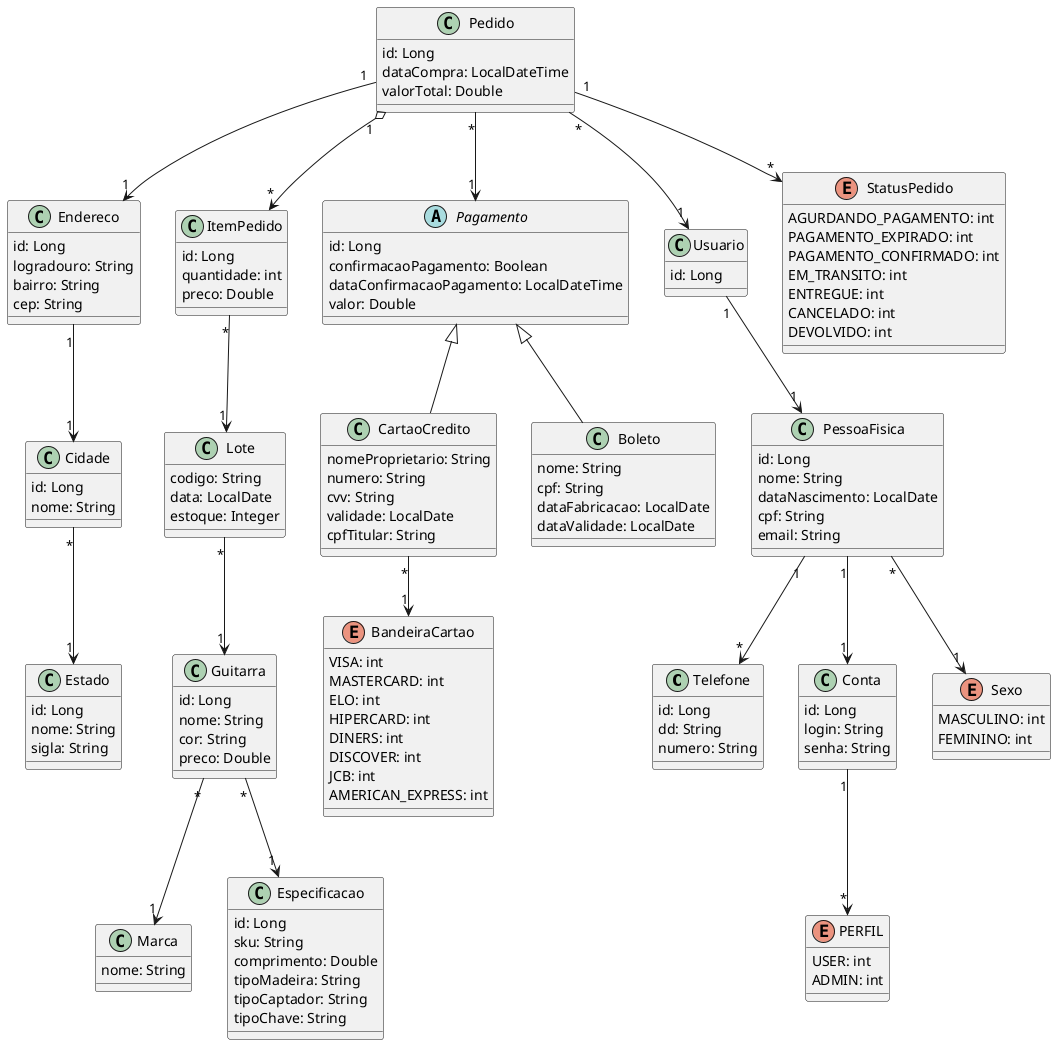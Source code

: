 @startuml oneGuitars
class Telefone {
    id: Long
    dd: String
    numero: String
}

class Guitarra {
    id: Long
    nome: String
    cor: String
    preco: Double
}

class Marca {
    nome: String
}

class Especificacao {
    id: Long
    sku: String
    comprimento: Double
    tipoMadeira: String
    tipoCaptador: String
    tipoChave: String
}

class Conta {
    id: Long
    login: String
    senha: String
}

class PessoaFisica {
    id: Long
    nome: String
    dataNascimento: LocalDate
    cpf: String
    email: String
}

enum Sexo {
    MASCULINO: int
    FEMININO: int
}


class Endereco {
    id: Long
    logradouro: String
    bairro: String
    cep: String
}

class Cidade {
    id: Long
    nome: String
    
}

class Estado {
    id: Long
    nome: String
    sigla: String
}

class Pedido {
    id: Long
    dataCompra: LocalDateTime
    valorTotal: Double
}

class ItemPedido {
    id: Long
    quantidade: int
    preco: Double
}

abstract class Pagamento {
    id: Long
    confirmacaoPagamento: Boolean
    dataConfirmacaoPagamento: LocalDateTime
    valor: Double
}

class CartaoCredito {
    nomeProprietario: String
    numero: String
    cvv: String
    validade: LocalDate
    cpfTitular: String
}

enum BandeiraCartao {
    VISA: int
    MASTERCARD: int
    ELO: int
    HIPERCARD: int
    DINERS: int
    DISCOVER: int
    JCB: int
    AMERICAN_EXPRESS: int
}

class Boleto {
    nome: String
    cpf: String
    dataFabricacao: LocalDate
    dataValidade: LocalDate
}

class Lote {
    codigo: String
    data: LocalDate
    estoque: Integer
}

class Usuario{
    id: Long
    
}
enum PERFIL {
    USER: int
    ADMIN: int
}

enum StatusPedido{
 AGURDANDO_PAGAMENTO: int
 PAGAMENTO_EXPIRADO: int
 PAGAMENTO_CONFIRMADO: int
 EM_TRANSITO: int
 ENTREGUE: int
 CANCELADO: int
 DEVOLVIDO: int 
}
Pedido "1" --> "*" StatusPedido
Pedido "*" --> "1" Usuario
Pedido "*" --> "1" Pagamento
Pedido "1" --> "1" Endereco
Pedido "1" o--> "*" ItemPedido
ItemPedido "*" --> "1" Lote
Guitarra "*" --> "1" Especificacao
Guitarra "*" --> "1" Marca
Lote "*" --> "1" Guitarra
PessoaFisica "1" --> "*" Telefone
Usuario "1" --> "1" PessoaFisica
PessoaFisica "*" --> "1" Sexo
PessoaFisica "1" --> "1" Conta
Conta "1" --> "*" PERFIL

CartaoCredito "*" --> "1" BandeiraCartao
Pagamento <|-- CartaoCredito
Pagamento <|-- Boleto
Endereco "1" --> "1" Cidade
Cidade "*" --> "1" Estado
@enduml